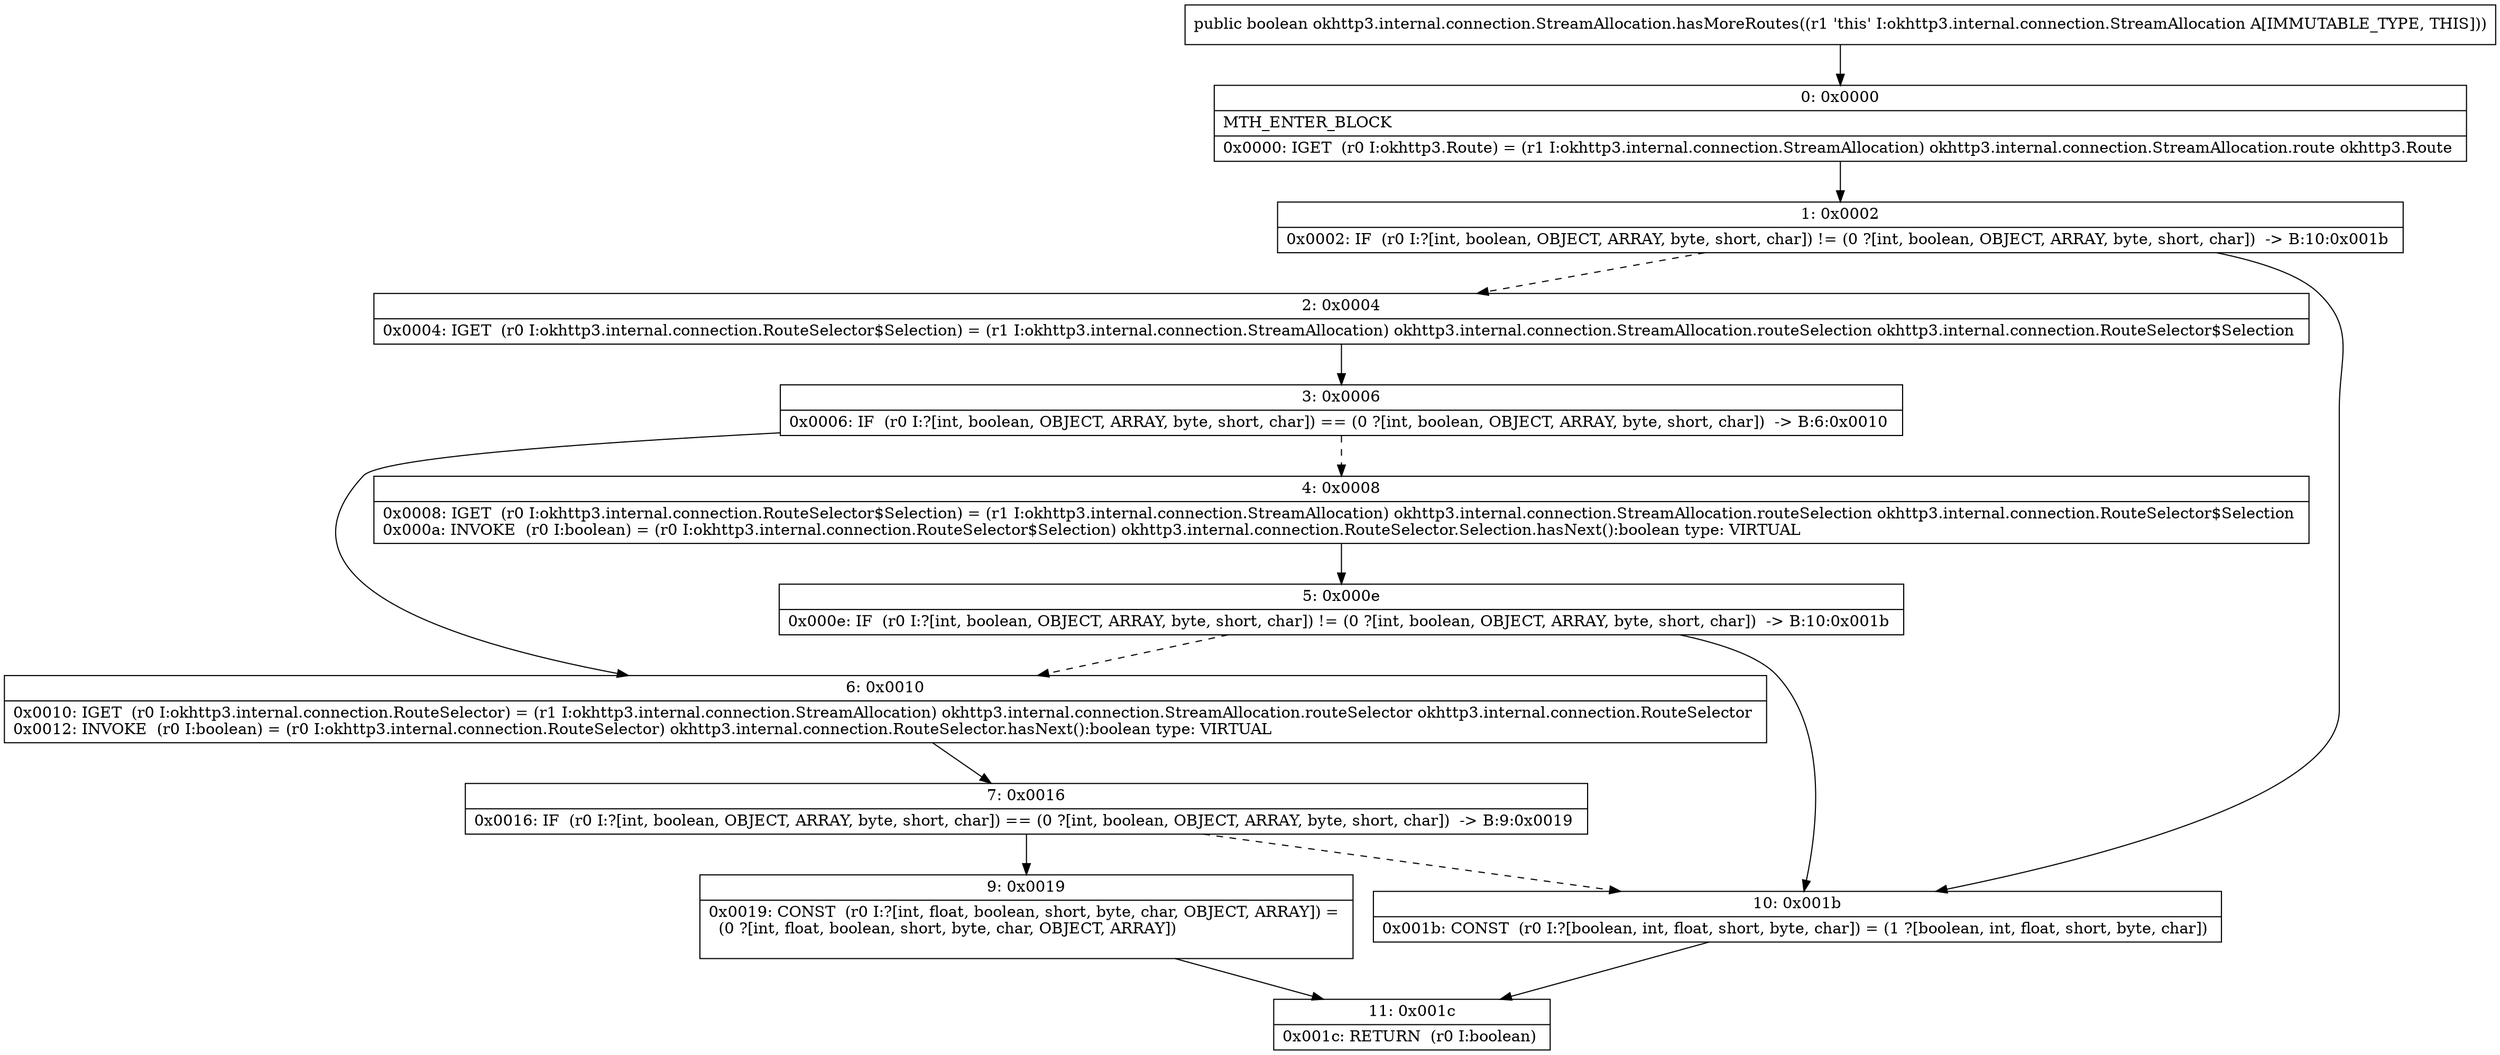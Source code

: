 digraph "CFG forokhttp3.internal.connection.StreamAllocation.hasMoreRoutes()Z" {
Node_0 [shape=record,label="{0\:\ 0x0000|MTH_ENTER_BLOCK\l|0x0000: IGET  (r0 I:okhttp3.Route) = (r1 I:okhttp3.internal.connection.StreamAllocation) okhttp3.internal.connection.StreamAllocation.route okhttp3.Route \l}"];
Node_1 [shape=record,label="{1\:\ 0x0002|0x0002: IF  (r0 I:?[int, boolean, OBJECT, ARRAY, byte, short, char]) != (0 ?[int, boolean, OBJECT, ARRAY, byte, short, char])  \-\> B:10:0x001b \l}"];
Node_2 [shape=record,label="{2\:\ 0x0004|0x0004: IGET  (r0 I:okhttp3.internal.connection.RouteSelector$Selection) = (r1 I:okhttp3.internal.connection.StreamAllocation) okhttp3.internal.connection.StreamAllocation.routeSelection okhttp3.internal.connection.RouteSelector$Selection \l}"];
Node_3 [shape=record,label="{3\:\ 0x0006|0x0006: IF  (r0 I:?[int, boolean, OBJECT, ARRAY, byte, short, char]) == (0 ?[int, boolean, OBJECT, ARRAY, byte, short, char])  \-\> B:6:0x0010 \l}"];
Node_4 [shape=record,label="{4\:\ 0x0008|0x0008: IGET  (r0 I:okhttp3.internal.connection.RouteSelector$Selection) = (r1 I:okhttp3.internal.connection.StreamAllocation) okhttp3.internal.connection.StreamAllocation.routeSelection okhttp3.internal.connection.RouteSelector$Selection \l0x000a: INVOKE  (r0 I:boolean) = (r0 I:okhttp3.internal.connection.RouteSelector$Selection) okhttp3.internal.connection.RouteSelector.Selection.hasNext():boolean type: VIRTUAL \l}"];
Node_5 [shape=record,label="{5\:\ 0x000e|0x000e: IF  (r0 I:?[int, boolean, OBJECT, ARRAY, byte, short, char]) != (0 ?[int, boolean, OBJECT, ARRAY, byte, short, char])  \-\> B:10:0x001b \l}"];
Node_6 [shape=record,label="{6\:\ 0x0010|0x0010: IGET  (r0 I:okhttp3.internal.connection.RouteSelector) = (r1 I:okhttp3.internal.connection.StreamAllocation) okhttp3.internal.connection.StreamAllocation.routeSelector okhttp3.internal.connection.RouteSelector \l0x0012: INVOKE  (r0 I:boolean) = (r0 I:okhttp3.internal.connection.RouteSelector) okhttp3.internal.connection.RouteSelector.hasNext():boolean type: VIRTUAL \l}"];
Node_7 [shape=record,label="{7\:\ 0x0016|0x0016: IF  (r0 I:?[int, boolean, OBJECT, ARRAY, byte, short, char]) == (0 ?[int, boolean, OBJECT, ARRAY, byte, short, char])  \-\> B:9:0x0019 \l}"];
Node_9 [shape=record,label="{9\:\ 0x0019|0x0019: CONST  (r0 I:?[int, float, boolean, short, byte, char, OBJECT, ARRAY]) = \l  (0 ?[int, float, boolean, short, byte, char, OBJECT, ARRAY])\l \l}"];
Node_10 [shape=record,label="{10\:\ 0x001b|0x001b: CONST  (r0 I:?[boolean, int, float, short, byte, char]) = (1 ?[boolean, int, float, short, byte, char]) \l}"];
Node_11 [shape=record,label="{11\:\ 0x001c|0x001c: RETURN  (r0 I:boolean) \l}"];
MethodNode[shape=record,label="{public boolean okhttp3.internal.connection.StreamAllocation.hasMoreRoutes((r1 'this' I:okhttp3.internal.connection.StreamAllocation A[IMMUTABLE_TYPE, THIS])) }"];
MethodNode -> Node_0;
Node_0 -> Node_1;
Node_1 -> Node_2[style=dashed];
Node_1 -> Node_10;
Node_2 -> Node_3;
Node_3 -> Node_4[style=dashed];
Node_3 -> Node_6;
Node_4 -> Node_5;
Node_5 -> Node_6[style=dashed];
Node_5 -> Node_10;
Node_6 -> Node_7;
Node_7 -> Node_9;
Node_7 -> Node_10[style=dashed];
Node_9 -> Node_11;
Node_10 -> Node_11;
}

